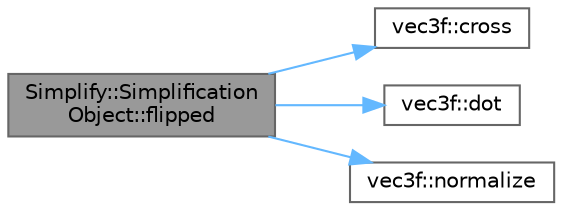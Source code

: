 digraph "Simplify::SimplificationObject::flipped"
{
 // INTERACTIVE_SVG=YES
 // LATEX_PDF_SIZE
  bgcolor="transparent";
  edge [fontname=Helvetica,fontsize=10,labelfontname=Helvetica,labelfontsize=10];
  node [fontname=Helvetica,fontsize=10,shape=box,height=0.2,width=0.4];
  rankdir="LR";
  Node1 [id="Node000001",label="Simplify::Simplification\lObject::flipped",height=0.2,width=0.4,color="gray40", fillcolor="grey60", style="filled", fontcolor="black",tooltip=" "];
  Node1 -> Node2 [id="edge1_Node000001_Node000002",color="steelblue1",style="solid",tooltip=" "];
  Node2 [id="Node000002",label="vec3f::cross",height=0.2,width=0.4,color="grey40", fillcolor="white", style="filled",URL="$da/d83/structvec3f.html#acfc5e873d7913cb6ca8a0caa583367ed",tooltip=" "];
  Node1 -> Node3 [id="edge2_Node000001_Node000003",color="steelblue1",style="solid",tooltip=" "];
  Node3 [id="Node000003",label="vec3f::dot",height=0.2,width=0.4,color="grey40", fillcolor="white", style="filled",URL="$da/d83/structvec3f.html#aa731ccc98a532eeacbff2390963ce426",tooltip=" "];
  Node1 -> Node4 [id="edge3_Node000001_Node000004",color="steelblue1",style="solid",tooltip=" "];
  Node4 [id="Node000004",label="vec3f::normalize",height=0.2,width=0.4,color="grey40", fillcolor="white", style="filled",URL="$da/d83/structvec3f.html#abddffff6253347aeb55355e229d25aed",tooltip=" "];
}
